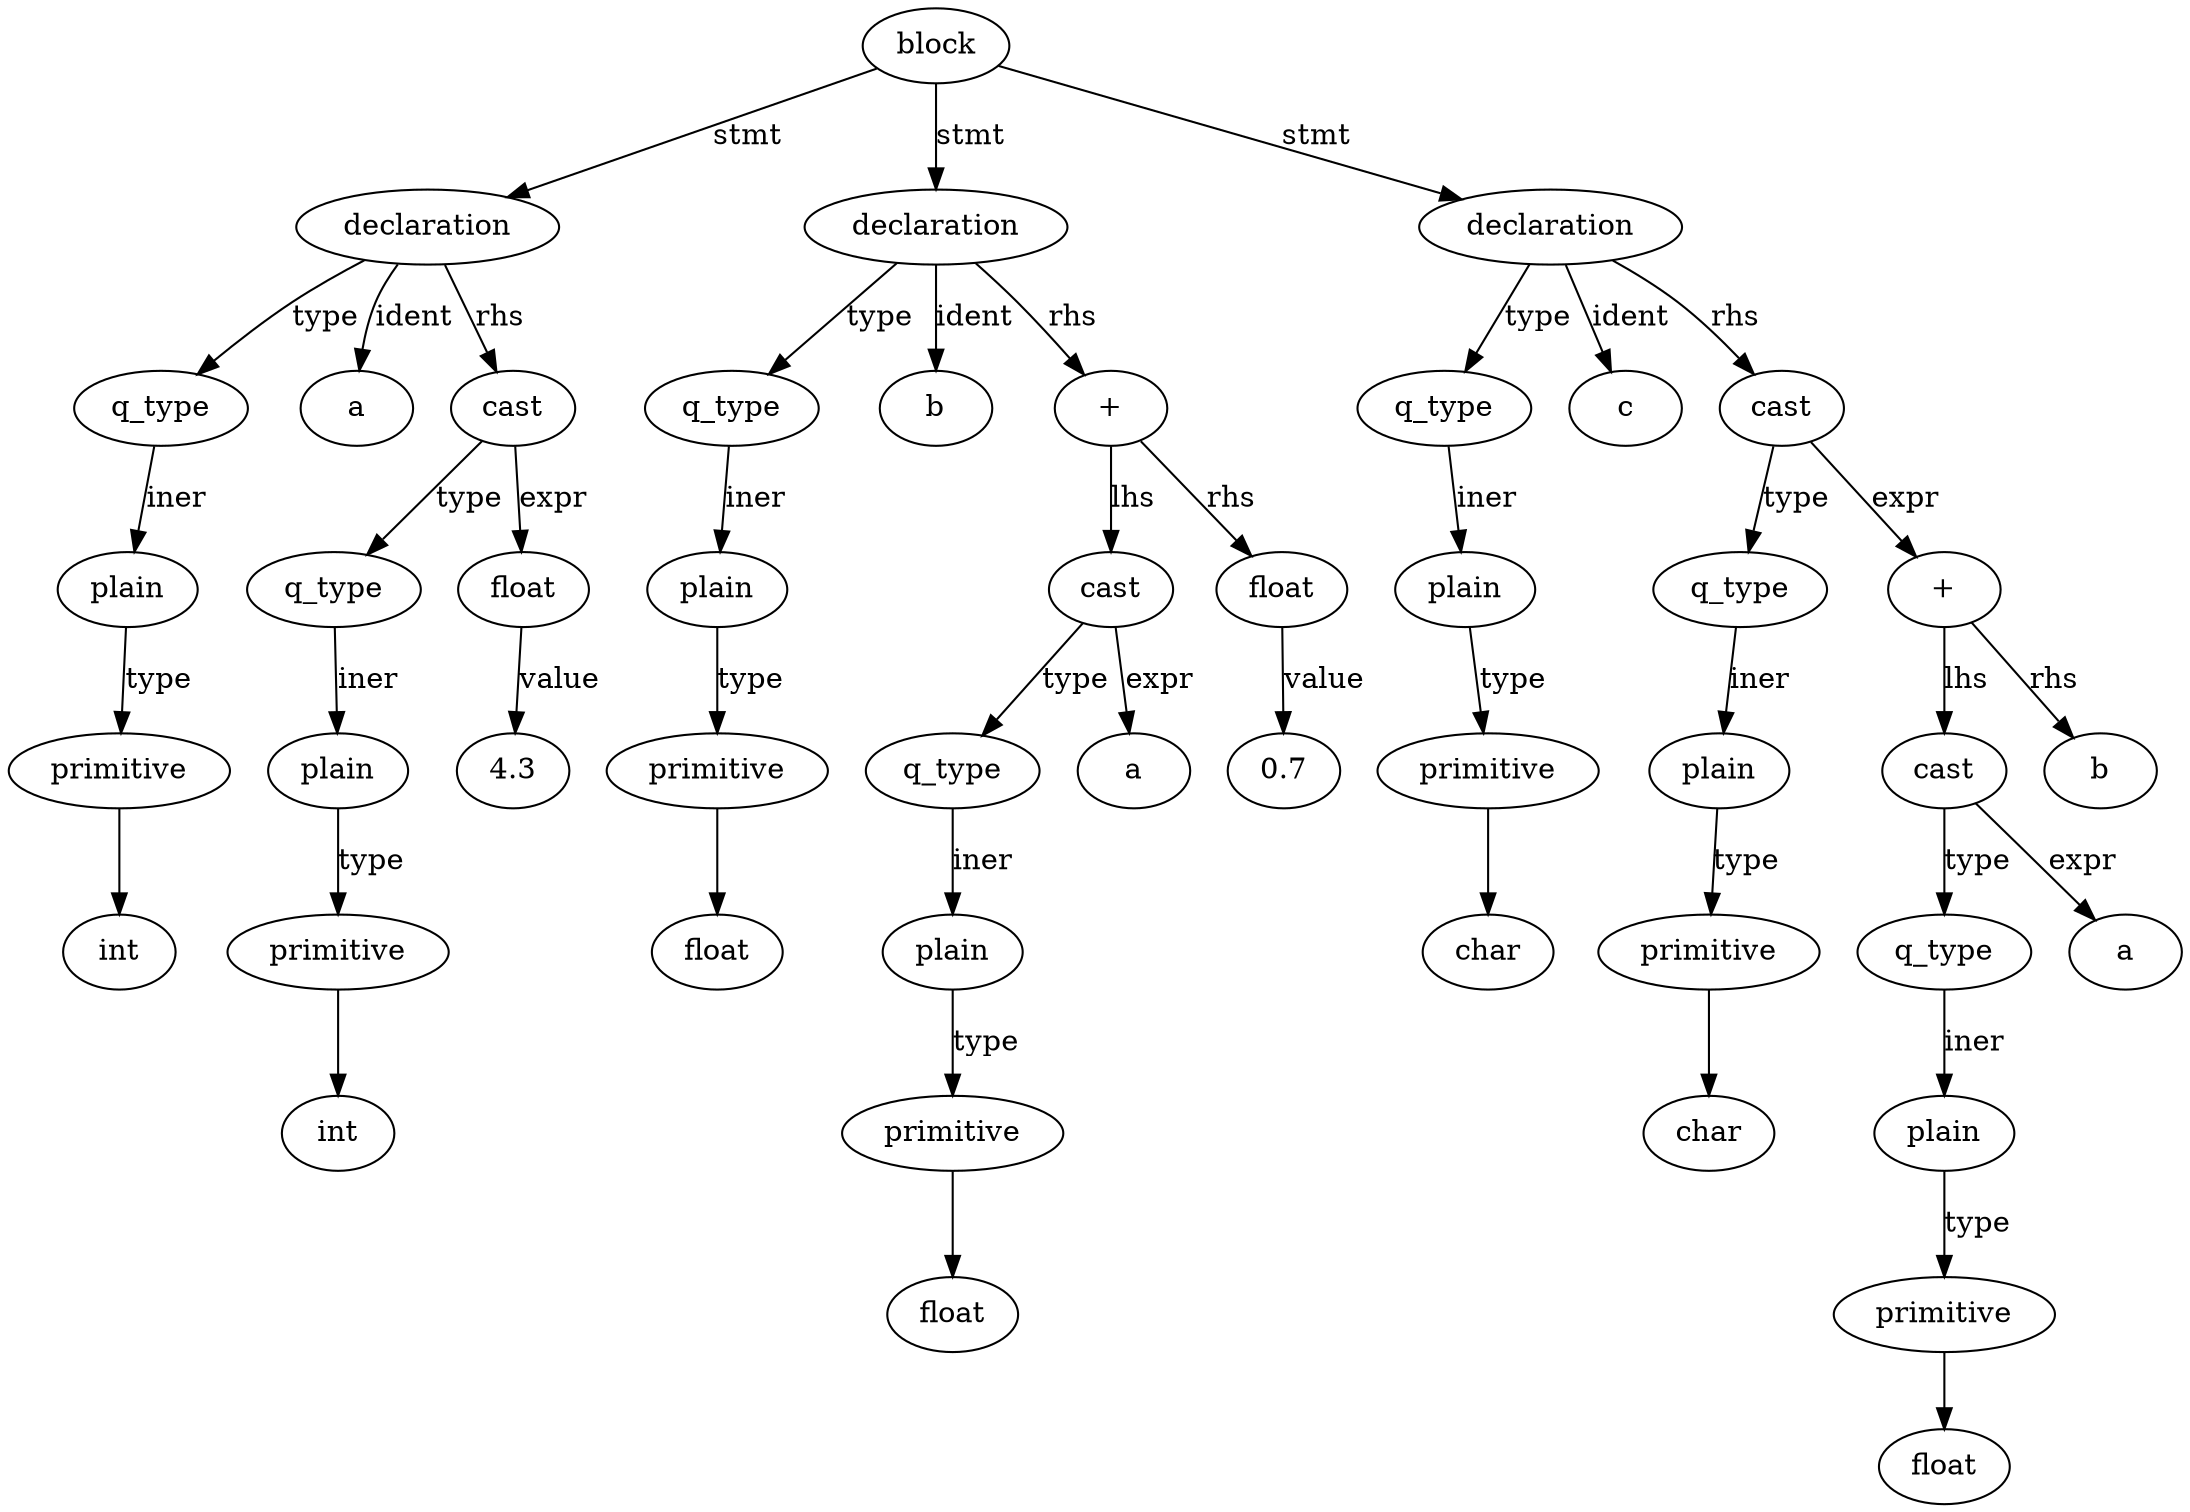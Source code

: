 digraph AST {
 ordering="out"
 "0" [label="block"];
 "0" -> "1" [label="stmt"];
 "1" [label="declaration"];
 "1" -> "2" [label="type"];
 "2" [label="q_type"];
 "2" -> "3" [label="iner"];
 "3" [label="plain"];
 "3" -> "4" [label="type"];
 "4" [label="primitive"];
 "4" -> "5" [label=""];
 "5" [label="int"];
 "1" -> "6" [label="ident"];
 "6" [label="a"];
 "1" -> "7" [label="rhs"];
 "7" [label="cast"];
 "7" -> "8" [label="type"];
 "8" [label="q_type"];
 "8" -> "9" [label="iner"];
 "9" [label="plain"];
 "9" -> "10" [label="type"];
 "10" [label="primitive"];
 "10" -> "11" [label=""];
 "11" [label="int"];
 "7" -> "12" [label="expr"];
 "12" [label="float"];
 "12" -> "13" [label="value"];
 "13" [label="4.3"];
 "0" -> "14" [label="stmt"];
 "14" [label="declaration"];
 "14" -> "15" [label="type"];
 "15" [label="q_type"];
 "15" -> "16" [label="iner"];
 "16" [label="plain"];
 "16" -> "17" [label="type"];
 "17" [label="primitive"];
 "17" -> "18" [label=""];
 "18" [label="float"];
 "14" -> "19" [label="ident"];
 "19" [label="b"];
 "14" -> "20" [label="rhs"];
 "20" [label="+"];
 "20" -> "21" [label="lhs"];
 "21" [label="cast"];
 "21" -> "22" [label="type"];
 "22" [label="q_type"];
 "22" -> "23" [label="iner"];
 "23" [label="plain"];
 "23" -> "24" [label="type"];
 "24" [label="primitive"];
 "24" -> "25" [label=""];
 "25" [label="float"];
 "21" -> "26" [label="expr"];
 "26" [label="a"];
 "20" -> "27" [label="rhs"];
 "27" [label="float"];
 "27" -> "28" [label="value"];
 "28" [label="0.7"];
 "0" -> "29" [label="stmt"];
 "29" [label="declaration"];
 "29" -> "30" [label="type"];
 "30" [label="q_type"];
 "30" -> "31" [label="iner"];
 "31" [label="plain"];
 "31" -> "32" [label="type"];
 "32" [label="primitive"];
 "32" -> "33" [label=""];
 "33" [label="char"];
 "29" -> "34" [label="ident"];
 "34" [label="c"];
 "29" -> "35" [label="rhs"];
 "35" [label="cast"];
 "35" -> "36" [label="type"];
 "36" [label="q_type"];
 "36" -> "37" [label="iner"];
 "37" [label="plain"];
 "37" -> "38" [label="type"];
 "38" [label="primitive"];
 "38" -> "39" [label=""];
 "39" [label="char"];
 "35" -> "40" [label="expr"];
 "40" [label="+"];
 "40" -> "41" [label="lhs"];
 "41" [label="cast"];
 "41" -> "42" [label="type"];
 "42" [label="q_type"];
 "42" -> "43" [label="iner"];
 "43" [label="plain"];
 "43" -> "44" [label="type"];
 "44" [label="primitive"];
 "44" -> "45" [label=""];
 "45" [label="float"];
 "41" -> "46" [label="expr"];
 "46" [label="a"];
 "40" -> "47" [label="rhs"];
 "47" [label="b"];
}
